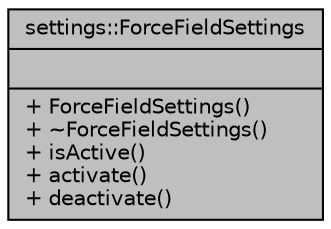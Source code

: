 digraph "settings::ForceFieldSettings"
{
 // LATEX_PDF_SIZE
  edge [fontname="Helvetica",fontsize="10",labelfontname="Helvetica",labelfontsize="10"];
  node [fontname="Helvetica",fontsize="10",shape=record];
  Node1 [label="{settings::ForceFieldSettings\n||+ ForceFieldSettings()\l+ ~ForceFieldSettings()\l+ isActive()\l+ activate()\l+ deactivate()\l}",height=0.2,width=0.4,color="black", fillcolor="grey75", style="filled", fontcolor="black",tooltip="static class to store settings of the force field"];
}
